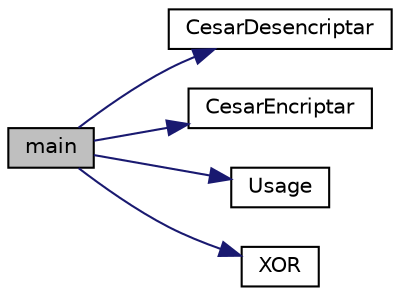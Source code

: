 digraph "main"
{
 // INTERACTIVE_SVG=YES
  edge [fontname="Helvetica",fontsize="10",labelfontname="Helvetica",labelfontsize="10"];
  node [fontname="Helvetica",fontsize="10",shape=record];
  rankdir="LR";
  Node0 [label="main",height=0.2,width=0.4,color="black", fillcolor="grey75", style="filled", fontcolor="black"];
  Node0 -> Node1 [color="midnightblue",fontsize="10",style="solid",fontname="Helvetica"];
  Node1 [label="CesarDesencriptar",height=0.2,width=0.4,color="black", fillcolor="white", style="filled",URL="$funciones__cripto_8cc.html#ad303021775f878802590ec4603a33a44"];
  Node0 -> Node2 [color="midnightblue",fontsize="10",style="solid",fontname="Helvetica"];
  Node2 [label="CesarEncriptar",height=0.2,width=0.4,color="black", fillcolor="white", style="filled",URL="$funciones__cripto_8cc.html#a07cd9b5fa9e1ee2fae11d8b01e049064"];
  Node0 -> Node3 [color="midnightblue",fontsize="10",style="solid",fontname="Helvetica"];
  Node3 [label="Usage",height=0.2,width=0.4,color="black", fillcolor="white", style="filled",URL="$fibonacci__sum_8cc.html#aeac332c082069f54e8769d311dd2049d",tooltip="Universidad de La Laguna Escuela Superior de Ingeniería y Tecnología Grado en Ingeniería Informática ..."];
  Node0 -> Node4 [color="midnightblue",fontsize="10",style="solid",fontname="Helvetica"];
  Node4 [label="XOR",height=0.2,width=0.4,color="black", fillcolor="white", style="filled",URL="$funciones__cripto_8cc.html#a843363d2050163285aa7d86242fdd9ca"];
}
